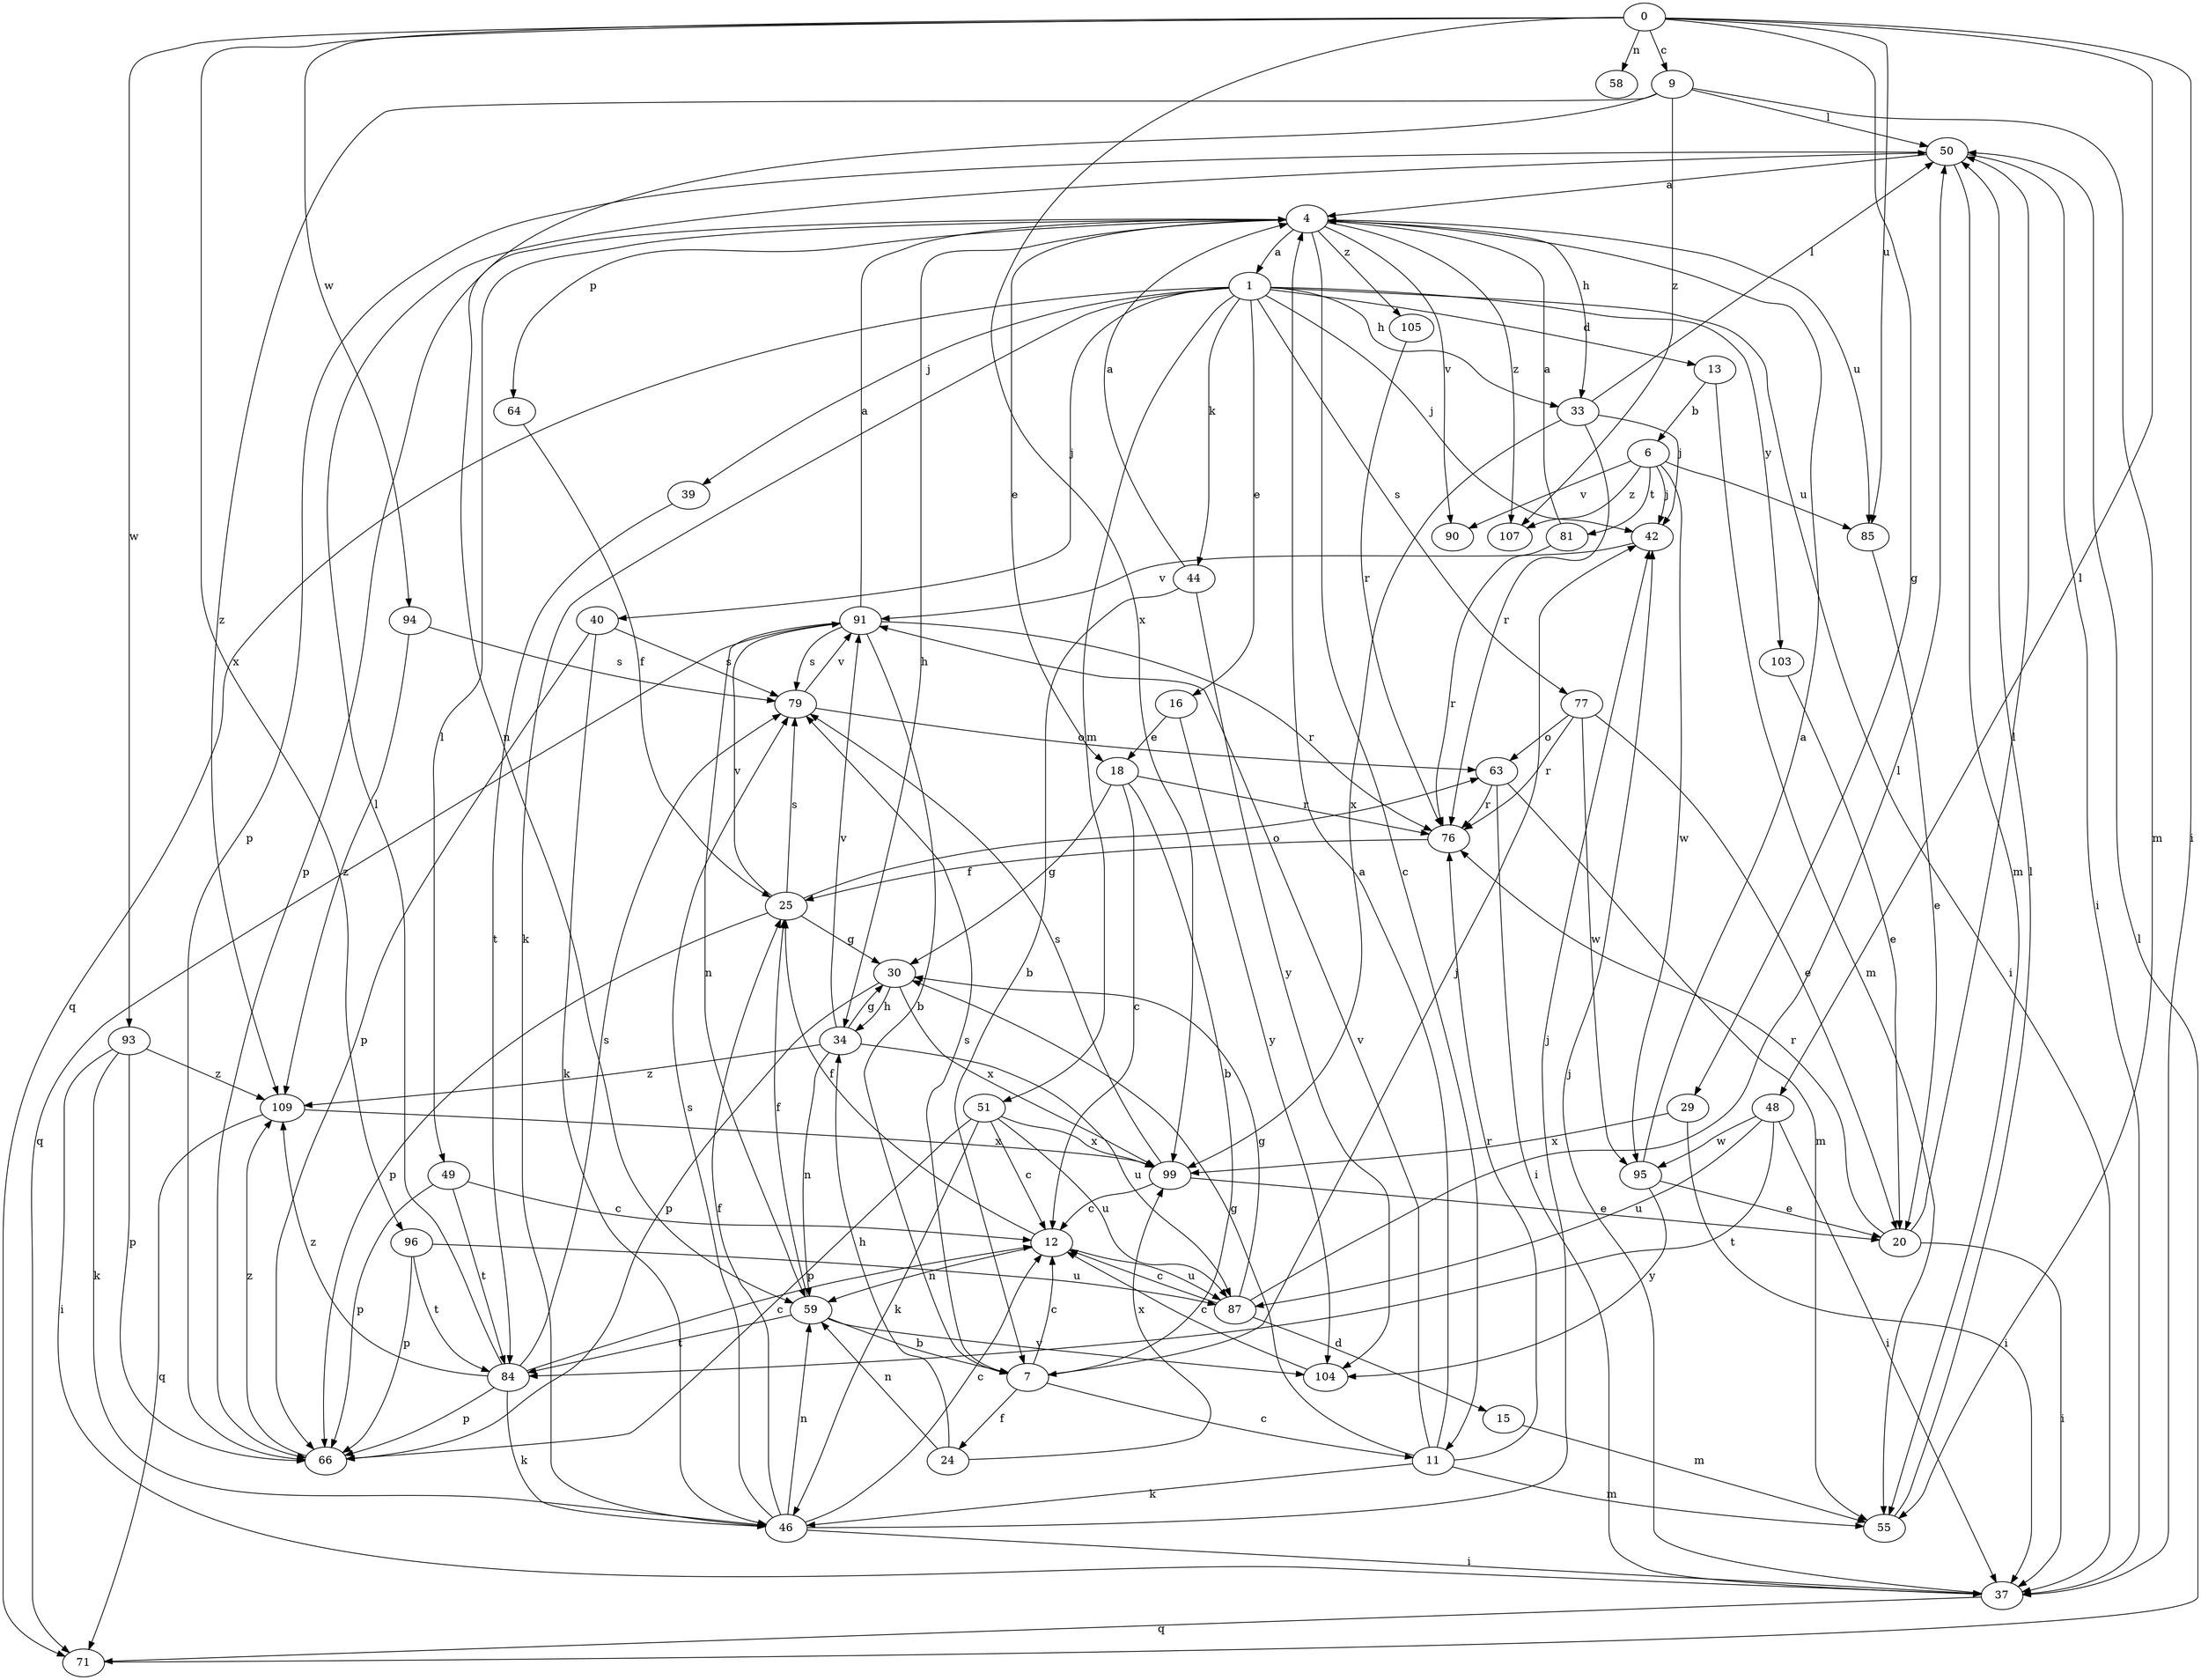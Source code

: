 strict digraph  {
0;
1;
4;
6;
7;
9;
11;
12;
13;
15;
16;
18;
20;
24;
25;
29;
30;
33;
34;
37;
39;
40;
42;
44;
46;
48;
49;
50;
51;
55;
58;
59;
63;
64;
66;
71;
76;
77;
79;
81;
84;
85;
87;
90;
91;
93;
94;
95;
96;
99;
103;
104;
105;
107;
109;
0 -> 9  [label=c];
0 -> 29  [label=g];
0 -> 37  [label=i];
0 -> 48  [label=l];
0 -> 58  [label=n];
0 -> 85  [label=u];
0 -> 93  [label=w];
0 -> 94  [label=w];
0 -> 96  [label=x];
0 -> 99  [label=x];
1 -> 13  [label=d];
1 -> 16  [label=e];
1 -> 33  [label=h];
1 -> 37  [label=i];
1 -> 39  [label=j];
1 -> 40  [label=j];
1 -> 42  [label=j];
1 -> 44  [label=k];
1 -> 46  [label=k];
1 -> 51  [label=m];
1 -> 71  [label=q];
1 -> 77  [label=s];
1 -> 103  [label=y];
4 -> 1  [label=a];
4 -> 11  [label=c];
4 -> 18  [label=e];
4 -> 33  [label=h];
4 -> 34  [label=h];
4 -> 49  [label=l];
4 -> 64  [label=p];
4 -> 66  [label=p];
4 -> 85  [label=u];
4 -> 90  [label=v];
4 -> 105  [label=z];
4 -> 107  [label=z];
6 -> 42  [label=j];
6 -> 81  [label=t];
6 -> 85  [label=u];
6 -> 90  [label=v];
6 -> 95  [label=w];
6 -> 107  [label=z];
7 -> 11  [label=c];
7 -> 12  [label=c];
7 -> 24  [label=f];
7 -> 42  [label=j];
7 -> 79  [label=s];
9 -> 50  [label=l];
9 -> 55  [label=m];
9 -> 59  [label=n];
9 -> 107  [label=z];
9 -> 109  [label=z];
11 -> 4  [label=a];
11 -> 30  [label=g];
11 -> 46  [label=k];
11 -> 55  [label=m];
11 -> 76  [label=r];
11 -> 91  [label=v];
12 -> 25  [label=f];
12 -> 59  [label=n];
12 -> 87  [label=u];
13 -> 6  [label=b];
13 -> 55  [label=m];
15 -> 55  [label=m];
16 -> 18  [label=e];
16 -> 104  [label=y];
18 -> 7  [label=b];
18 -> 12  [label=c];
18 -> 30  [label=g];
18 -> 76  [label=r];
20 -> 37  [label=i];
20 -> 50  [label=l];
20 -> 76  [label=r];
24 -> 34  [label=h];
24 -> 59  [label=n];
24 -> 99  [label=x];
25 -> 30  [label=g];
25 -> 63  [label=o];
25 -> 66  [label=p];
25 -> 79  [label=s];
25 -> 91  [label=v];
29 -> 37  [label=i];
29 -> 99  [label=x];
30 -> 34  [label=h];
30 -> 66  [label=p];
30 -> 99  [label=x];
33 -> 42  [label=j];
33 -> 50  [label=l];
33 -> 76  [label=r];
33 -> 99  [label=x];
34 -> 30  [label=g];
34 -> 59  [label=n];
34 -> 87  [label=u];
34 -> 91  [label=v];
34 -> 109  [label=z];
37 -> 42  [label=j];
37 -> 71  [label=q];
39 -> 84  [label=t];
40 -> 46  [label=k];
40 -> 66  [label=p];
40 -> 79  [label=s];
42 -> 91  [label=v];
44 -> 4  [label=a];
44 -> 7  [label=b];
44 -> 104  [label=y];
46 -> 12  [label=c];
46 -> 25  [label=f];
46 -> 37  [label=i];
46 -> 42  [label=j];
46 -> 59  [label=n];
46 -> 79  [label=s];
48 -> 37  [label=i];
48 -> 84  [label=t];
48 -> 87  [label=u];
48 -> 95  [label=w];
49 -> 12  [label=c];
49 -> 66  [label=p];
49 -> 84  [label=t];
50 -> 4  [label=a];
50 -> 37  [label=i];
50 -> 55  [label=m];
50 -> 66  [label=p];
51 -> 12  [label=c];
51 -> 46  [label=k];
51 -> 66  [label=p];
51 -> 87  [label=u];
51 -> 99  [label=x];
55 -> 50  [label=l];
59 -> 7  [label=b];
59 -> 25  [label=f];
59 -> 84  [label=t];
59 -> 104  [label=y];
63 -> 37  [label=i];
63 -> 55  [label=m];
63 -> 76  [label=r];
64 -> 25  [label=f];
66 -> 109  [label=z];
71 -> 50  [label=l];
76 -> 25  [label=f];
77 -> 20  [label=e];
77 -> 63  [label=o];
77 -> 76  [label=r];
77 -> 95  [label=w];
79 -> 63  [label=o];
79 -> 91  [label=v];
81 -> 4  [label=a];
81 -> 76  [label=r];
84 -> 12  [label=c];
84 -> 46  [label=k];
84 -> 50  [label=l];
84 -> 66  [label=p];
84 -> 79  [label=s];
84 -> 109  [label=z];
85 -> 20  [label=e];
87 -> 12  [label=c];
87 -> 15  [label=d];
87 -> 30  [label=g];
87 -> 50  [label=l];
91 -> 4  [label=a];
91 -> 7  [label=b];
91 -> 59  [label=n];
91 -> 71  [label=q];
91 -> 76  [label=r];
91 -> 79  [label=s];
93 -> 37  [label=i];
93 -> 46  [label=k];
93 -> 66  [label=p];
93 -> 109  [label=z];
94 -> 79  [label=s];
94 -> 109  [label=z];
95 -> 4  [label=a];
95 -> 20  [label=e];
95 -> 104  [label=y];
96 -> 66  [label=p];
96 -> 84  [label=t];
96 -> 87  [label=u];
99 -> 12  [label=c];
99 -> 20  [label=e];
99 -> 79  [label=s];
103 -> 20  [label=e];
104 -> 12  [label=c];
105 -> 76  [label=r];
109 -> 71  [label=q];
109 -> 99  [label=x];
}
